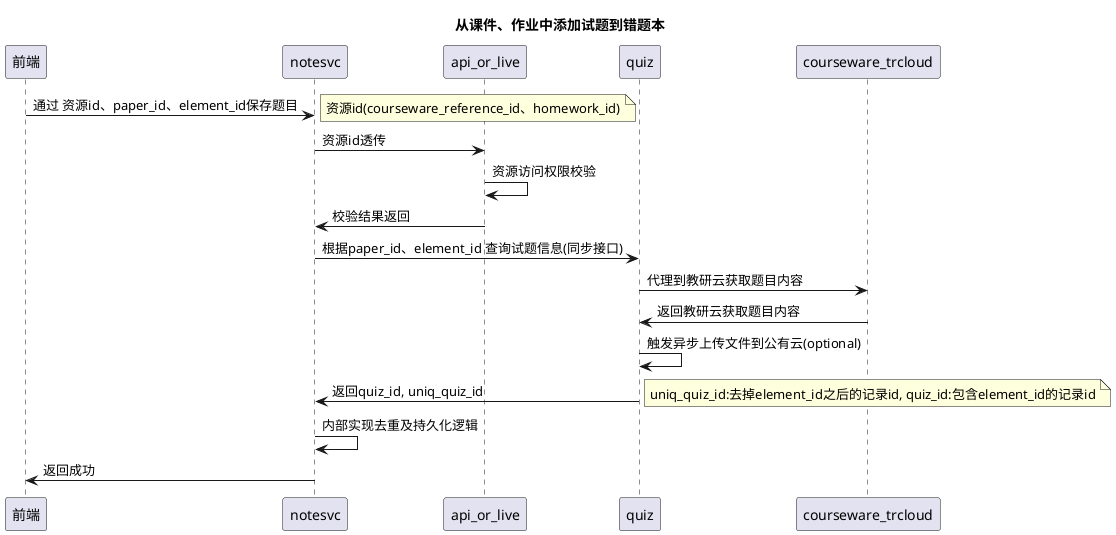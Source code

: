 @startuml
title 从课件、作业中添加试题到错题本
前端 -> notesvc:通过 资源id、paper_id、element_id保存题目
note right: 资源id(courseware_reference_id、homework_id)
notesvc -> api_or_live: 资源id透传
api_or_live -> api_or_live:资源访问权限校验
api_or_live -> notesvc: 校验结果返回

notesvc -> quiz: 根据paper_id、element_id 查询试题信息(同步接口)
quiz -> courseware_trcloud : 代理到教研云获取题目内容
courseware_trcloud ->  quiz: 返回教研云获取题目内容
quiz -> quiz: 触发异步上传文件到公有云(optional)
quiz -> notesvc: 返回quiz_id, uniq_quiz_id
note right: uniq_quiz_id:去掉element_id之后的记录id, quiz_id:包含element_id的记录id
notesvc -> notesvc : 内部实现去重及持久化逻辑
notesvc -> 前端: 返回成功
@enduml

